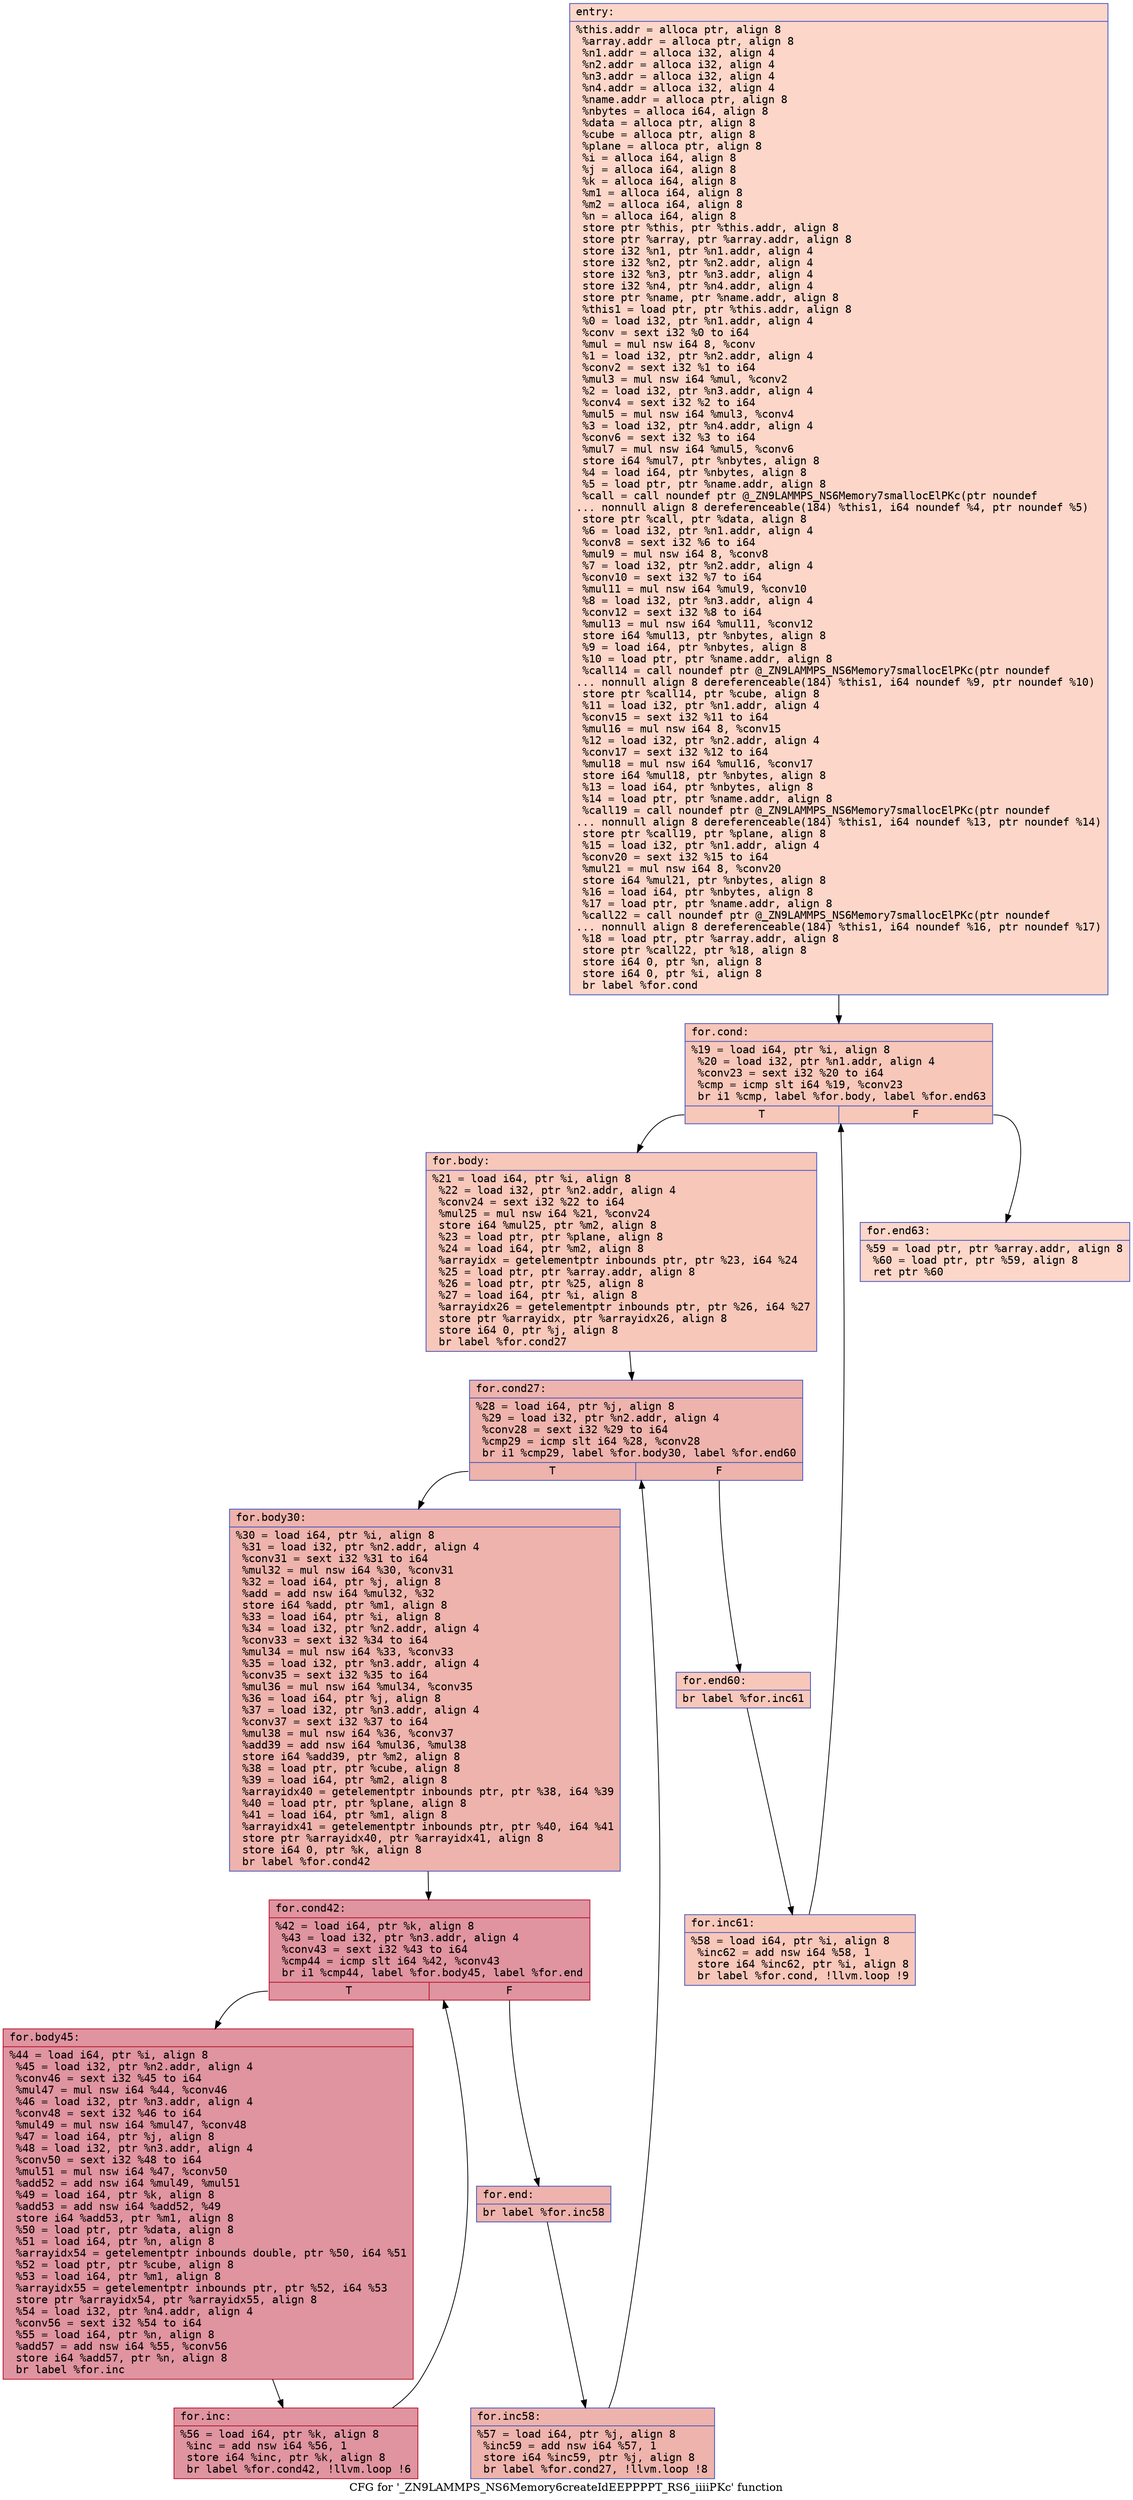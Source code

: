 digraph "CFG for '_ZN9LAMMPS_NS6Memory6createIdEEPPPPT_RS6_iiiiPKc' function" {
	label="CFG for '_ZN9LAMMPS_NS6Memory6createIdEEPPPPT_RS6_iiiiPKc' function";

	Node0x560b51542930 [shape=record,color="#3d50c3ff", style=filled, fillcolor="#f6a38570" fontname="Courier",label="{entry:\l|  %this.addr = alloca ptr, align 8\l  %array.addr = alloca ptr, align 8\l  %n1.addr = alloca i32, align 4\l  %n2.addr = alloca i32, align 4\l  %n3.addr = alloca i32, align 4\l  %n4.addr = alloca i32, align 4\l  %name.addr = alloca ptr, align 8\l  %nbytes = alloca i64, align 8\l  %data = alloca ptr, align 8\l  %cube = alloca ptr, align 8\l  %plane = alloca ptr, align 8\l  %i = alloca i64, align 8\l  %j = alloca i64, align 8\l  %k = alloca i64, align 8\l  %m1 = alloca i64, align 8\l  %m2 = alloca i64, align 8\l  %n = alloca i64, align 8\l  store ptr %this, ptr %this.addr, align 8\l  store ptr %array, ptr %array.addr, align 8\l  store i32 %n1, ptr %n1.addr, align 4\l  store i32 %n2, ptr %n2.addr, align 4\l  store i32 %n3, ptr %n3.addr, align 4\l  store i32 %n4, ptr %n4.addr, align 4\l  store ptr %name, ptr %name.addr, align 8\l  %this1 = load ptr, ptr %this.addr, align 8\l  %0 = load i32, ptr %n1.addr, align 4\l  %conv = sext i32 %0 to i64\l  %mul = mul nsw i64 8, %conv\l  %1 = load i32, ptr %n2.addr, align 4\l  %conv2 = sext i32 %1 to i64\l  %mul3 = mul nsw i64 %mul, %conv2\l  %2 = load i32, ptr %n3.addr, align 4\l  %conv4 = sext i32 %2 to i64\l  %mul5 = mul nsw i64 %mul3, %conv4\l  %3 = load i32, ptr %n4.addr, align 4\l  %conv6 = sext i32 %3 to i64\l  %mul7 = mul nsw i64 %mul5, %conv6\l  store i64 %mul7, ptr %nbytes, align 8\l  %4 = load i64, ptr %nbytes, align 8\l  %5 = load ptr, ptr %name.addr, align 8\l  %call = call noundef ptr @_ZN9LAMMPS_NS6Memory7smallocElPKc(ptr noundef\l... nonnull align 8 dereferenceable(184) %this1, i64 noundef %4, ptr noundef %5)\l  store ptr %call, ptr %data, align 8\l  %6 = load i32, ptr %n1.addr, align 4\l  %conv8 = sext i32 %6 to i64\l  %mul9 = mul nsw i64 8, %conv8\l  %7 = load i32, ptr %n2.addr, align 4\l  %conv10 = sext i32 %7 to i64\l  %mul11 = mul nsw i64 %mul9, %conv10\l  %8 = load i32, ptr %n3.addr, align 4\l  %conv12 = sext i32 %8 to i64\l  %mul13 = mul nsw i64 %mul11, %conv12\l  store i64 %mul13, ptr %nbytes, align 8\l  %9 = load i64, ptr %nbytes, align 8\l  %10 = load ptr, ptr %name.addr, align 8\l  %call14 = call noundef ptr @_ZN9LAMMPS_NS6Memory7smallocElPKc(ptr noundef\l... nonnull align 8 dereferenceable(184) %this1, i64 noundef %9, ptr noundef %10)\l  store ptr %call14, ptr %cube, align 8\l  %11 = load i32, ptr %n1.addr, align 4\l  %conv15 = sext i32 %11 to i64\l  %mul16 = mul nsw i64 8, %conv15\l  %12 = load i32, ptr %n2.addr, align 4\l  %conv17 = sext i32 %12 to i64\l  %mul18 = mul nsw i64 %mul16, %conv17\l  store i64 %mul18, ptr %nbytes, align 8\l  %13 = load i64, ptr %nbytes, align 8\l  %14 = load ptr, ptr %name.addr, align 8\l  %call19 = call noundef ptr @_ZN9LAMMPS_NS6Memory7smallocElPKc(ptr noundef\l... nonnull align 8 dereferenceable(184) %this1, i64 noundef %13, ptr noundef %14)\l  store ptr %call19, ptr %plane, align 8\l  %15 = load i32, ptr %n1.addr, align 4\l  %conv20 = sext i32 %15 to i64\l  %mul21 = mul nsw i64 8, %conv20\l  store i64 %mul21, ptr %nbytes, align 8\l  %16 = load i64, ptr %nbytes, align 8\l  %17 = load ptr, ptr %name.addr, align 8\l  %call22 = call noundef ptr @_ZN9LAMMPS_NS6Memory7smallocElPKc(ptr noundef\l... nonnull align 8 dereferenceable(184) %this1, i64 noundef %16, ptr noundef %17)\l  %18 = load ptr, ptr %array.addr, align 8\l  store ptr %call22, ptr %18, align 8\l  store i64 0, ptr %n, align 8\l  store i64 0, ptr %i, align 8\l  br label %for.cond\l}"];
	Node0x560b51542930 -> Node0x560b51543c20[tooltip="entry -> for.cond\nProbability 100.00%" ];
	Node0x560b51543c20 [shape=record,color="#3d50c3ff", style=filled, fillcolor="#ec7f6370" fontname="Courier",label="{for.cond:\l|  %19 = load i64, ptr %i, align 8\l  %20 = load i32, ptr %n1.addr, align 4\l  %conv23 = sext i32 %20 to i64\l  %cmp = icmp slt i64 %19, %conv23\l  br i1 %cmp, label %for.body, label %for.end63\l|{<s0>T|<s1>F}}"];
	Node0x560b51543c20:s0 -> Node0x560b515466a0[tooltip="for.cond -> for.body\nProbability 96.88%" ];
	Node0x560b51543c20:s1 -> Node0x560b515466f0[tooltip="for.cond -> for.end63\nProbability 3.12%" ];
	Node0x560b515466a0 [shape=record,color="#3d50c3ff", style=filled, fillcolor="#ec7f6370" fontname="Courier",label="{for.body:\l|  %21 = load i64, ptr %i, align 8\l  %22 = load i32, ptr %n2.addr, align 4\l  %conv24 = sext i32 %22 to i64\l  %mul25 = mul nsw i64 %21, %conv24\l  store i64 %mul25, ptr %m2, align 8\l  %23 = load ptr, ptr %plane, align 8\l  %24 = load i64, ptr %m2, align 8\l  %arrayidx = getelementptr inbounds ptr, ptr %23, i64 %24\l  %25 = load ptr, ptr %array.addr, align 8\l  %26 = load ptr, ptr %25, align 8\l  %27 = load i64, ptr %i, align 8\l  %arrayidx26 = getelementptr inbounds ptr, ptr %26, i64 %27\l  store ptr %arrayidx, ptr %arrayidx26, align 8\l  store i64 0, ptr %j, align 8\l  br label %for.cond27\l}"];
	Node0x560b515466a0 -> Node0x560b51547060[tooltip="for.body -> for.cond27\nProbability 100.00%" ];
	Node0x560b51547060 [shape=record,color="#3d50c3ff", style=filled, fillcolor="#d6524470" fontname="Courier",label="{for.cond27:\l|  %28 = load i64, ptr %j, align 8\l  %29 = load i32, ptr %n2.addr, align 4\l  %conv28 = sext i32 %29 to i64\l  %cmp29 = icmp slt i64 %28, %conv28\l  br i1 %cmp29, label %for.body30, label %for.end60\l|{<s0>T|<s1>F}}"];
	Node0x560b51547060:s0 -> Node0x560b51547390[tooltip="for.cond27 -> for.body30\nProbability 96.88%" ];
	Node0x560b51547060:s1 -> Node0x560b51547410[tooltip="for.cond27 -> for.end60\nProbability 3.12%" ];
	Node0x560b51547390 [shape=record,color="#3d50c3ff", style=filled, fillcolor="#d6524470" fontname="Courier",label="{for.body30:\l|  %30 = load i64, ptr %i, align 8\l  %31 = load i32, ptr %n2.addr, align 4\l  %conv31 = sext i32 %31 to i64\l  %mul32 = mul nsw i64 %30, %conv31\l  %32 = load i64, ptr %j, align 8\l  %add = add nsw i64 %mul32, %32\l  store i64 %add, ptr %m1, align 8\l  %33 = load i64, ptr %i, align 8\l  %34 = load i32, ptr %n2.addr, align 4\l  %conv33 = sext i32 %34 to i64\l  %mul34 = mul nsw i64 %33, %conv33\l  %35 = load i32, ptr %n3.addr, align 4\l  %conv35 = sext i32 %35 to i64\l  %mul36 = mul nsw i64 %mul34, %conv35\l  %36 = load i64, ptr %j, align 8\l  %37 = load i32, ptr %n3.addr, align 4\l  %conv37 = sext i32 %37 to i64\l  %mul38 = mul nsw i64 %36, %conv37\l  %add39 = add nsw i64 %mul36, %mul38\l  store i64 %add39, ptr %m2, align 8\l  %38 = load ptr, ptr %cube, align 8\l  %39 = load i64, ptr %m2, align 8\l  %arrayidx40 = getelementptr inbounds ptr, ptr %38, i64 %39\l  %40 = load ptr, ptr %plane, align 8\l  %41 = load i64, ptr %m1, align 8\l  %arrayidx41 = getelementptr inbounds ptr, ptr %40, i64 %41\l  store ptr %arrayidx40, ptr %arrayidx41, align 8\l  store i64 0, ptr %k, align 8\l  br label %for.cond42\l}"];
	Node0x560b51547390 -> Node0x560b515485c0[tooltip="for.body30 -> for.cond42\nProbability 100.00%" ];
	Node0x560b515485c0 [shape=record,color="#b70d28ff", style=filled, fillcolor="#b70d2870" fontname="Courier",label="{for.cond42:\l|  %42 = load i64, ptr %k, align 8\l  %43 = load i32, ptr %n3.addr, align 4\l  %conv43 = sext i32 %43 to i64\l  %cmp44 = icmp slt i64 %42, %conv43\l  br i1 %cmp44, label %for.body45, label %for.end\l|{<s0>T|<s1>F}}"];
	Node0x560b515485c0:s0 -> Node0x560b515488f0[tooltip="for.cond42 -> for.body45\nProbability 96.88%" ];
	Node0x560b515485c0:s1 -> Node0x560b51548970[tooltip="for.cond42 -> for.end\nProbability 3.12%" ];
	Node0x560b515488f0 [shape=record,color="#b70d28ff", style=filled, fillcolor="#b70d2870" fontname="Courier",label="{for.body45:\l|  %44 = load i64, ptr %i, align 8\l  %45 = load i32, ptr %n2.addr, align 4\l  %conv46 = sext i32 %45 to i64\l  %mul47 = mul nsw i64 %44, %conv46\l  %46 = load i32, ptr %n3.addr, align 4\l  %conv48 = sext i32 %46 to i64\l  %mul49 = mul nsw i64 %mul47, %conv48\l  %47 = load i64, ptr %j, align 8\l  %48 = load i32, ptr %n3.addr, align 4\l  %conv50 = sext i32 %48 to i64\l  %mul51 = mul nsw i64 %47, %conv50\l  %add52 = add nsw i64 %mul49, %mul51\l  %49 = load i64, ptr %k, align 8\l  %add53 = add nsw i64 %add52, %49\l  store i64 %add53, ptr %m1, align 8\l  %50 = load ptr, ptr %data, align 8\l  %51 = load i64, ptr %n, align 8\l  %arrayidx54 = getelementptr inbounds double, ptr %50, i64 %51\l  %52 = load ptr, ptr %cube, align 8\l  %53 = load i64, ptr %m1, align 8\l  %arrayidx55 = getelementptr inbounds ptr, ptr %52, i64 %53\l  store ptr %arrayidx54, ptr %arrayidx55, align 8\l  %54 = load i32, ptr %n4.addr, align 4\l  %conv56 = sext i32 %54 to i64\l  %55 = load i64, ptr %n, align 8\l  %add57 = add nsw i64 %55, %conv56\l  store i64 %add57, ptr %n, align 8\l  br label %for.inc\l}"];
	Node0x560b515488f0 -> Node0x560b5154a280[tooltip="for.body45 -> for.inc\nProbability 100.00%" ];
	Node0x560b5154a280 [shape=record,color="#b70d28ff", style=filled, fillcolor="#b70d2870" fontname="Courier",label="{for.inc:\l|  %56 = load i64, ptr %k, align 8\l  %inc = add nsw i64 %56, 1\l  store i64 %inc, ptr %k, align 8\l  br label %for.cond42, !llvm.loop !6\l}"];
	Node0x560b5154a280 -> Node0x560b515485c0[tooltip="for.inc -> for.cond42\nProbability 100.00%" ];
	Node0x560b51548970 [shape=record,color="#3d50c3ff", style=filled, fillcolor="#d6524470" fontname="Courier",label="{for.end:\l|  br label %for.inc58\l}"];
	Node0x560b51548970 -> Node0x560b5154a630[tooltip="for.end -> for.inc58\nProbability 100.00%" ];
	Node0x560b5154a630 [shape=record,color="#3d50c3ff", style=filled, fillcolor="#d6524470" fontname="Courier",label="{for.inc58:\l|  %57 = load i64, ptr %j, align 8\l  %inc59 = add nsw i64 %57, 1\l  store i64 %inc59, ptr %j, align 8\l  br label %for.cond27, !llvm.loop !8\l}"];
	Node0x560b5154a630 -> Node0x560b51547060[tooltip="for.inc58 -> for.cond27\nProbability 100.00%" ];
	Node0x560b51547410 [shape=record,color="#3d50c3ff", style=filled, fillcolor="#ec7f6370" fontname="Courier",label="{for.end60:\l|  br label %for.inc61\l}"];
	Node0x560b51547410 -> Node0x560b51545df0[tooltip="for.end60 -> for.inc61\nProbability 100.00%" ];
	Node0x560b51545df0 [shape=record,color="#3d50c3ff", style=filled, fillcolor="#ec7f6370" fontname="Courier",label="{for.inc61:\l|  %58 = load i64, ptr %i, align 8\l  %inc62 = add nsw i64 %58, 1\l  store i64 %inc62, ptr %i, align 8\l  br label %for.cond, !llvm.loop !9\l}"];
	Node0x560b51545df0 -> Node0x560b51543c20[tooltip="for.inc61 -> for.cond\nProbability 100.00%" ];
	Node0x560b515466f0 [shape=record,color="#3d50c3ff", style=filled, fillcolor="#f6a38570" fontname="Courier",label="{for.end63:\l|  %59 = load ptr, ptr %array.addr, align 8\l  %60 = load ptr, ptr %59, align 8\l  ret ptr %60\l}"];
}

